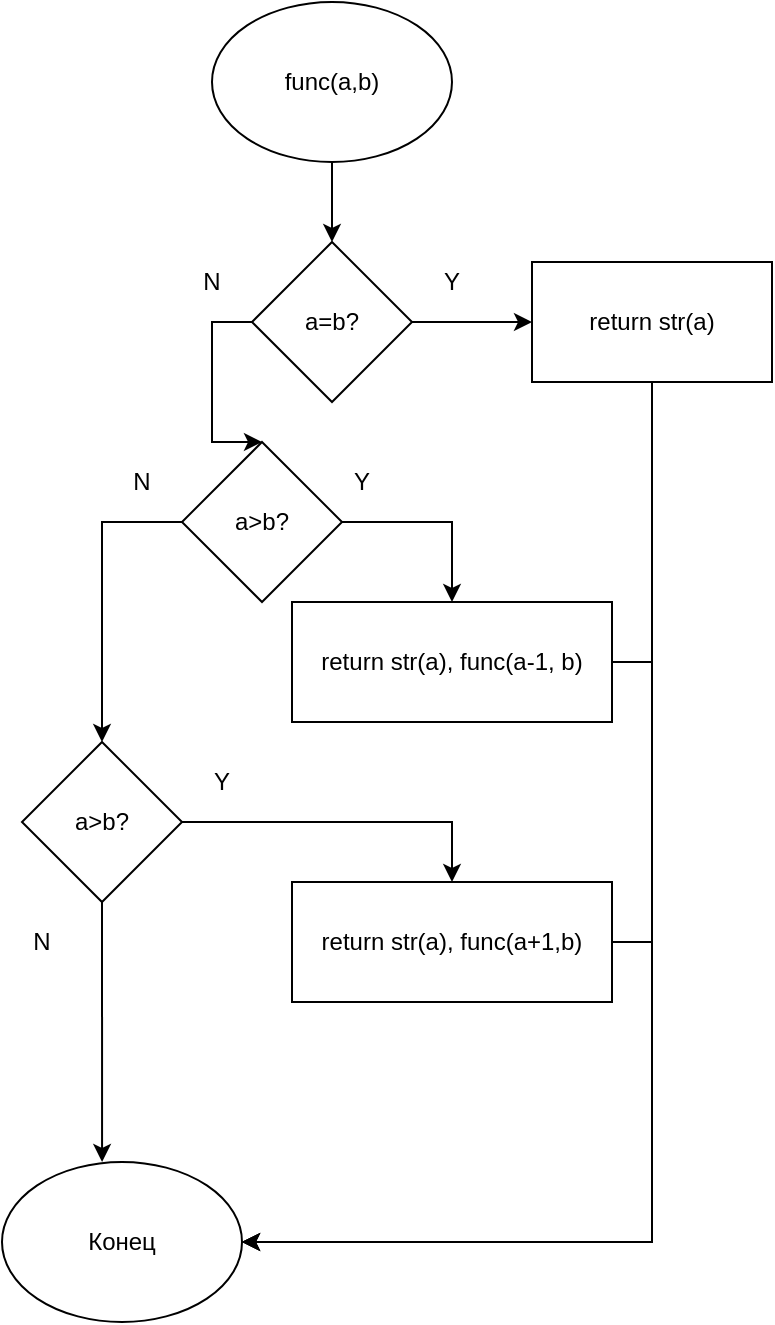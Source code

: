 <mxfile version="14.2.4" type="github" pages="5">
  <diagram id="vovm3dPbeICKOLVHuqLT" name="recur-simple">
    <mxGraphModel dx="1422" dy="769" grid="1" gridSize="10" guides="1" tooltips="1" connect="1" arrows="1" fold="1" page="1" pageScale="1" pageWidth="850" pageHeight="1100" math="0" shadow="0">
      <root>
        <mxCell id="0" />
        <mxCell id="1" parent="0" />
        <mxCell id="T5Jn3e98LL_c_NW05x7F-8" style="edgeStyle=orthogonalEdgeStyle;rounded=0;orthogonalLoop=1;jettySize=auto;html=1;exitX=0.5;exitY=1;exitDx=0;exitDy=0;entryX=0.5;entryY=0;entryDx=0;entryDy=0;" edge="1" parent="1" source="T5Jn3e98LL_c_NW05x7F-1" target="T5Jn3e98LL_c_NW05x7F-2">
          <mxGeometry relative="1" as="geometry" />
        </mxCell>
        <mxCell id="T5Jn3e98LL_c_NW05x7F-1" value="func(a,b)" style="ellipse;whiteSpace=wrap;html=1;" vertex="1" parent="1">
          <mxGeometry x="330" y="20" width="120" height="80" as="geometry" />
        </mxCell>
        <mxCell id="T5Jn3e98LL_c_NW05x7F-7" style="edgeStyle=orthogonalEdgeStyle;rounded=0;orthogonalLoop=1;jettySize=auto;html=1;entryX=0;entryY=0.5;entryDx=0;entryDy=0;" edge="1" parent="1" source="T5Jn3e98LL_c_NW05x7F-2" target="T5Jn3e98LL_c_NW05x7F-3">
          <mxGeometry relative="1" as="geometry" />
        </mxCell>
        <mxCell id="T5Jn3e98LL_c_NW05x7F-9" style="edgeStyle=orthogonalEdgeStyle;rounded=0;orthogonalLoop=1;jettySize=auto;html=1;exitX=0;exitY=0.5;exitDx=0;exitDy=0;entryX=0.5;entryY=0;entryDx=0;entryDy=0;" edge="1" parent="1" source="T5Jn3e98LL_c_NW05x7F-2" target="T5Jn3e98LL_c_NW05x7F-4">
          <mxGeometry relative="1" as="geometry" />
        </mxCell>
        <mxCell id="T5Jn3e98LL_c_NW05x7F-2" value="a=b?" style="rhombus;whiteSpace=wrap;html=1;" vertex="1" parent="1">
          <mxGeometry x="350" y="140" width="80" height="80" as="geometry" />
        </mxCell>
        <mxCell id="T5Jn3e98LL_c_NW05x7F-36" style="edgeStyle=orthogonalEdgeStyle;rounded=0;orthogonalLoop=1;jettySize=auto;html=1;exitX=0.5;exitY=1;exitDx=0;exitDy=0;entryX=1;entryY=0.5;entryDx=0;entryDy=0;" edge="1" parent="1" source="T5Jn3e98LL_c_NW05x7F-3" target="T5Jn3e98LL_c_NW05x7F-16">
          <mxGeometry relative="1" as="geometry" />
        </mxCell>
        <mxCell id="T5Jn3e98LL_c_NW05x7F-3" value="return str(a)" style="rounded=0;whiteSpace=wrap;html=1;" vertex="1" parent="1">
          <mxGeometry x="490" y="150" width="120" height="60" as="geometry" />
        </mxCell>
        <mxCell id="T5Jn3e98LL_c_NW05x7F-10" style="edgeStyle=orthogonalEdgeStyle;rounded=0;orthogonalLoop=1;jettySize=auto;html=1;exitX=1;exitY=0.5;exitDx=0;exitDy=0;entryX=0.5;entryY=0;entryDx=0;entryDy=0;" edge="1" parent="1" source="T5Jn3e98LL_c_NW05x7F-4" target="T5Jn3e98LL_c_NW05x7F-5">
          <mxGeometry relative="1" as="geometry" />
        </mxCell>
        <mxCell id="T5Jn3e98LL_c_NW05x7F-31" style="edgeStyle=orthogonalEdgeStyle;rounded=0;orthogonalLoop=1;jettySize=auto;html=1;exitX=0;exitY=0.5;exitDx=0;exitDy=0;entryX=0.5;entryY=0;entryDx=0;entryDy=0;" edge="1" parent="1" source="T5Jn3e98LL_c_NW05x7F-4" target="T5Jn3e98LL_c_NW05x7F-18">
          <mxGeometry relative="1" as="geometry" />
        </mxCell>
        <mxCell id="T5Jn3e98LL_c_NW05x7F-4" value="a&amp;gt;b?" style="rhombus;whiteSpace=wrap;html=1;" vertex="1" parent="1">
          <mxGeometry x="315" y="240" width="80" height="80" as="geometry" />
        </mxCell>
        <mxCell id="T5Jn3e98LL_c_NW05x7F-35" style="edgeStyle=orthogonalEdgeStyle;rounded=0;orthogonalLoop=1;jettySize=auto;html=1;exitX=1;exitY=0.5;exitDx=0;exitDy=0;entryX=1;entryY=0.5;entryDx=0;entryDy=0;" edge="1" parent="1" source="T5Jn3e98LL_c_NW05x7F-5" target="T5Jn3e98LL_c_NW05x7F-16">
          <mxGeometry relative="1" as="geometry" />
        </mxCell>
        <mxCell id="T5Jn3e98LL_c_NW05x7F-5" value="return str(a), func(a-1, b)" style="rounded=0;whiteSpace=wrap;html=1;" vertex="1" parent="1">
          <mxGeometry x="370" y="320" width="160" height="60" as="geometry" />
        </mxCell>
        <mxCell id="T5Jn3e98LL_c_NW05x7F-12" value="&lt;div&gt;Y&lt;/div&gt;" style="text;html=1;strokeColor=none;fillColor=none;align=center;verticalAlign=middle;whiteSpace=wrap;rounded=0;" vertex="1" parent="1">
          <mxGeometry x="430" y="150" width="40" height="20" as="geometry" />
        </mxCell>
        <mxCell id="T5Jn3e98LL_c_NW05x7F-13" value="N" style="text;html=1;strokeColor=none;fillColor=none;align=center;verticalAlign=middle;whiteSpace=wrap;rounded=0;" vertex="1" parent="1">
          <mxGeometry x="310" y="150" width="40" height="20" as="geometry" />
        </mxCell>
        <mxCell id="T5Jn3e98LL_c_NW05x7F-14" value="N" style="text;html=1;strokeColor=none;fillColor=none;align=center;verticalAlign=middle;whiteSpace=wrap;rounded=0;" vertex="1" parent="1">
          <mxGeometry x="275" y="250" width="40" height="20" as="geometry" />
        </mxCell>
        <mxCell id="T5Jn3e98LL_c_NW05x7F-15" value="&lt;div&gt;Y&lt;/div&gt;" style="text;html=1;strokeColor=none;fillColor=none;align=center;verticalAlign=middle;whiteSpace=wrap;rounded=0;" vertex="1" parent="1">
          <mxGeometry x="385" y="250" width="40" height="20" as="geometry" />
        </mxCell>
        <mxCell id="T5Jn3e98LL_c_NW05x7F-16" value="Конец" style="ellipse;whiteSpace=wrap;html=1;" vertex="1" parent="1">
          <mxGeometry x="225" y="600" width="120" height="80" as="geometry" />
        </mxCell>
        <mxCell id="T5Jn3e98LL_c_NW05x7F-37" style="edgeStyle=orthogonalEdgeStyle;rounded=0;orthogonalLoop=1;jettySize=auto;html=1;exitX=1;exitY=0.5;exitDx=0;exitDy=0;entryX=1;entryY=0.5;entryDx=0;entryDy=0;" edge="1" parent="1" source="T5Jn3e98LL_c_NW05x7F-17" target="T5Jn3e98LL_c_NW05x7F-16">
          <mxGeometry relative="1" as="geometry" />
        </mxCell>
        <mxCell id="T5Jn3e98LL_c_NW05x7F-17" value="&lt;div&gt;return str(a), func(a+1,b)&lt;br&gt;&lt;/div&gt;" style="rounded=0;whiteSpace=wrap;html=1;" vertex="1" parent="1">
          <mxGeometry x="370" y="460" width="160" height="60" as="geometry" />
        </mxCell>
        <mxCell id="T5Jn3e98LL_c_NW05x7F-23" style="edgeStyle=orthogonalEdgeStyle;rounded=0;orthogonalLoop=1;jettySize=auto;html=1;exitX=1;exitY=0.5;exitDx=0;exitDy=0;entryX=0.5;entryY=0;entryDx=0;entryDy=0;" edge="1" parent="1" source="T5Jn3e98LL_c_NW05x7F-18" target="T5Jn3e98LL_c_NW05x7F-17">
          <mxGeometry relative="1" as="geometry" />
        </mxCell>
        <mxCell id="T5Jn3e98LL_c_NW05x7F-33" style="edgeStyle=orthogonalEdgeStyle;rounded=0;orthogonalLoop=1;jettySize=auto;html=1;exitX=0.5;exitY=1;exitDx=0;exitDy=0;entryX=0.417;entryY=0;entryDx=0;entryDy=0;entryPerimeter=0;" edge="1" parent="1" source="T5Jn3e98LL_c_NW05x7F-18" target="T5Jn3e98LL_c_NW05x7F-16">
          <mxGeometry relative="1" as="geometry" />
        </mxCell>
        <mxCell id="T5Jn3e98LL_c_NW05x7F-18" value="a&amp;gt;b?" style="rhombus;whiteSpace=wrap;html=1;" vertex="1" parent="1">
          <mxGeometry x="235" y="390" width="80" height="80" as="geometry" />
        </mxCell>
        <mxCell id="T5Jn3e98LL_c_NW05x7F-19" value="N" style="text;html=1;strokeColor=none;fillColor=none;align=center;verticalAlign=middle;whiteSpace=wrap;rounded=0;" vertex="1" parent="1">
          <mxGeometry x="225" y="480" width="40" height="20" as="geometry" />
        </mxCell>
        <mxCell id="T5Jn3e98LL_c_NW05x7F-22" value="&lt;div&gt;Y&lt;/div&gt;" style="text;html=1;strokeColor=none;fillColor=none;align=center;verticalAlign=middle;whiteSpace=wrap;rounded=0;" vertex="1" parent="1">
          <mxGeometry x="315" y="400" width="40" height="20" as="geometry" />
        </mxCell>
      </root>
    </mxGraphModel>
  </diagram>
  <diagram id="eJJwJr_VPd9ilwLeeAXk" name="Akkerman">
    <mxGraphModel dx="1422" dy="769" grid="1" gridSize="10" guides="1" tooltips="1" connect="1" arrows="1" fold="1" page="1" pageScale="1" pageWidth="850" pageHeight="1100" math="0" shadow="0">
      <root>
        <mxCell id="n42yEHFHeJ9ykwvMEslQ-0" />
        <mxCell id="n42yEHFHeJ9ykwvMEslQ-1" parent="n42yEHFHeJ9ykwvMEslQ-0" />
        <mxCell id="n42yEHFHeJ9ykwvMEslQ-24" style="edgeStyle=orthogonalEdgeStyle;rounded=0;orthogonalLoop=1;jettySize=auto;html=1;exitX=0.5;exitY=1;exitDx=0;exitDy=0;entryX=0.5;entryY=0;entryDx=0;entryDy=0;" edge="1" parent="n42yEHFHeJ9ykwvMEslQ-1" source="n42yEHFHeJ9ykwvMEslQ-2" target="n42yEHFHeJ9ykwvMEslQ-3">
          <mxGeometry relative="1" as="geometry" />
        </mxCell>
        <mxCell id="n42yEHFHeJ9ykwvMEslQ-2" value="akk(m,n)" style="ellipse;whiteSpace=wrap;html=1;" vertex="1" parent="n42yEHFHeJ9ykwvMEslQ-1">
          <mxGeometry x="340" y="10" width="110" height="50" as="geometry" />
        </mxCell>
        <mxCell id="n42yEHFHeJ9ykwvMEslQ-16" style="edgeStyle=orthogonalEdgeStyle;rounded=0;orthogonalLoop=1;jettySize=auto;html=1;exitX=0;exitY=0.5;exitDx=0;exitDy=0;entryX=0.5;entryY=0;entryDx=0;entryDy=0;" edge="1" parent="n42yEHFHeJ9ykwvMEslQ-1" source="n42yEHFHeJ9ykwvMEslQ-3" target="n42yEHFHeJ9ykwvMEslQ-7">
          <mxGeometry relative="1" as="geometry" />
        </mxCell>
        <mxCell id="n42yEHFHeJ9ykwvMEslQ-18" style="edgeStyle=orthogonalEdgeStyle;rounded=0;orthogonalLoop=1;jettySize=auto;html=1;exitX=1;exitY=0.5;exitDx=0;exitDy=0;entryX=0;entryY=0.5;entryDx=0;entryDy=0;" edge="1" parent="n42yEHFHeJ9ykwvMEslQ-1" source="n42yEHFHeJ9ykwvMEslQ-3" target="n42yEHFHeJ9ykwvMEslQ-4">
          <mxGeometry relative="1" as="geometry" />
        </mxCell>
        <mxCell id="n42yEHFHeJ9ykwvMEslQ-3" value="m==0" style="rhombus;whiteSpace=wrap;html=1;" vertex="1" parent="n42yEHFHeJ9ykwvMEslQ-1">
          <mxGeometry x="355" y="80" width="80" height="80" as="geometry" />
        </mxCell>
        <mxCell id="n42yEHFHeJ9ykwvMEslQ-30" style="edgeStyle=orthogonalEdgeStyle;rounded=0;orthogonalLoop=1;jettySize=auto;html=1;exitX=1;exitY=0.5;exitDx=0;exitDy=0;entryX=1;entryY=0.5;entryDx=0;entryDy=0;" edge="1" parent="n42yEHFHeJ9ykwvMEslQ-1" source="n42yEHFHeJ9ykwvMEslQ-4" target="n42yEHFHeJ9ykwvMEslQ-25">
          <mxGeometry relative="1" as="geometry" />
        </mxCell>
        <mxCell id="n42yEHFHeJ9ykwvMEslQ-4" value="return n+1" style="rounded=0;whiteSpace=wrap;html=1;" vertex="1" parent="n42yEHFHeJ9ykwvMEslQ-1">
          <mxGeometry x="490" y="90" width="120" height="60" as="geometry" />
        </mxCell>
        <mxCell id="n42yEHFHeJ9ykwvMEslQ-5" value="&lt;div&gt;Y&lt;/div&gt;" style="text;html=1;strokeColor=none;fillColor=none;align=center;verticalAlign=middle;whiteSpace=wrap;rounded=0;" vertex="1" parent="n42yEHFHeJ9ykwvMEslQ-1">
          <mxGeometry x="435" y="90" width="40" height="20" as="geometry" />
        </mxCell>
        <mxCell id="n42yEHFHeJ9ykwvMEslQ-6" value="N" style="text;html=1;strokeColor=none;fillColor=none;align=center;verticalAlign=middle;whiteSpace=wrap;rounded=0;" vertex="1" parent="n42yEHFHeJ9ykwvMEslQ-1">
          <mxGeometry x="315" y="90" width="40" height="20" as="geometry" />
        </mxCell>
        <mxCell id="n42yEHFHeJ9ykwvMEslQ-20" style="edgeStyle=orthogonalEdgeStyle;rounded=0;orthogonalLoop=1;jettySize=auto;html=1;exitX=1;exitY=0.5;exitDx=0;exitDy=0;entryX=0;entryY=0.5;entryDx=0;entryDy=0;" edge="1" parent="n42yEHFHeJ9ykwvMEslQ-1" source="n42yEHFHeJ9ykwvMEslQ-7" target="n42yEHFHeJ9ykwvMEslQ-19">
          <mxGeometry relative="1" as="geometry" />
        </mxCell>
        <mxCell id="n42yEHFHeJ9ykwvMEslQ-21" style="edgeStyle=orthogonalEdgeStyle;rounded=0;orthogonalLoop=1;jettySize=auto;html=1;exitX=0;exitY=0.5;exitDx=0;exitDy=0;entryX=0.5;entryY=0;entryDx=0;entryDy=0;" edge="1" parent="n42yEHFHeJ9ykwvMEslQ-1" source="n42yEHFHeJ9ykwvMEslQ-7" target="n42yEHFHeJ9ykwvMEslQ-10">
          <mxGeometry relative="1" as="geometry" />
        </mxCell>
        <mxCell id="n42yEHFHeJ9ykwvMEslQ-7" value="&lt;div&gt;m &amp;gt; 0 &lt;br&gt;&lt;/div&gt;&lt;div&gt;and n == 0&lt;/div&gt;" style="rhombus;whiteSpace=wrap;html=1;" vertex="1" parent="n42yEHFHeJ9ykwvMEslQ-1">
          <mxGeometry x="240" y="160" width="80" height="80" as="geometry" />
        </mxCell>
        <mxCell id="n42yEHFHeJ9ykwvMEslQ-8" value="&lt;div&gt;Y&lt;/div&gt;" style="text;html=1;strokeColor=none;fillColor=none;align=center;verticalAlign=middle;whiteSpace=wrap;rounded=0;" vertex="1" parent="n42yEHFHeJ9ykwvMEslQ-1">
          <mxGeometry x="315" y="170" width="40" height="20" as="geometry" />
        </mxCell>
        <mxCell id="n42yEHFHeJ9ykwvMEslQ-9" value="N" style="text;html=1;strokeColor=none;fillColor=none;align=center;verticalAlign=middle;whiteSpace=wrap;rounded=0;" vertex="1" parent="n42yEHFHeJ9ykwvMEslQ-1">
          <mxGeometry x="200" y="170" width="40" height="20" as="geometry" />
        </mxCell>
        <mxCell id="n42yEHFHeJ9ykwvMEslQ-23" style="edgeStyle=orthogonalEdgeStyle;rounded=0;orthogonalLoop=1;jettySize=auto;html=1;exitX=1;exitY=0.5;exitDx=0;exitDy=0;entryX=0;entryY=0.5;entryDx=0;entryDy=0;" edge="1" parent="n42yEHFHeJ9ykwvMEslQ-1" source="n42yEHFHeJ9ykwvMEslQ-10" target="n42yEHFHeJ9ykwvMEslQ-22">
          <mxGeometry relative="1" as="geometry" />
        </mxCell>
        <mxCell id="n42yEHFHeJ9ykwvMEslQ-26" style="edgeStyle=orthogonalEdgeStyle;rounded=0;orthogonalLoop=1;jettySize=auto;html=1;exitX=0.5;exitY=1;exitDx=0;exitDy=0;entryX=0.5;entryY=0;entryDx=0;entryDy=0;" edge="1" parent="n42yEHFHeJ9ykwvMEslQ-1" source="n42yEHFHeJ9ykwvMEslQ-10" target="n42yEHFHeJ9ykwvMEslQ-25">
          <mxGeometry relative="1" as="geometry" />
        </mxCell>
        <mxCell id="n42yEHFHeJ9ykwvMEslQ-10" value="&lt;div&gt;m &amp;gt; 0 and &lt;br&gt;&lt;/div&gt;&lt;div&gt;n &amp;gt; 0&lt;/div&gt;" style="rhombus;whiteSpace=wrap;html=1;" vertex="1" parent="n42yEHFHeJ9ykwvMEslQ-1">
          <mxGeometry x="120" y="240" width="80" height="80" as="geometry" />
        </mxCell>
        <mxCell id="n42yEHFHeJ9ykwvMEslQ-11" value="&lt;div&gt;Y&lt;/div&gt;" style="text;html=1;strokeColor=none;fillColor=none;align=center;verticalAlign=middle;whiteSpace=wrap;rounded=0;" vertex="1" parent="n42yEHFHeJ9ykwvMEslQ-1">
          <mxGeometry x="190" y="250" width="40" height="20" as="geometry" />
        </mxCell>
        <mxCell id="n42yEHFHeJ9ykwvMEslQ-13" value="N" style="text;html=1;strokeColor=none;fillColor=none;align=center;verticalAlign=middle;whiteSpace=wrap;rounded=0;" vertex="1" parent="n42yEHFHeJ9ykwvMEslQ-1">
          <mxGeometry x="80" y="260" width="40" height="20" as="geometry" />
        </mxCell>
        <mxCell id="n42yEHFHeJ9ykwvMEslQ-28" style="edgeStyle=orthogonalEdgeStyle;rounded=0;orthogonalLoop=1;jettySize=auto;html=1;exitX=1;exitY=0.5;exitDx=0;exitDy=0;entryX=1;entryY=0.5;entryDx=0;entryDy=0;" edge="1" parent="n42yEHFHeJ9ykwvMEslQ-1" source="n42yEHFHeJ9ykwvMEslQ-19" target="n42yEHFHeJ9ykwvMEslQ-25">
          <mxGeometry relative="1" as="geometry" />
        </mxCell>
        <mxCell id="n42yEHFHeJ9ykwvMEslQ-19" value="return akk(m-1,1)" style="rounded=0;whiteSpace=wrap;html=1;" vertex="1" parent="n42yEHFHeJ9ykwvMEslQ-1">
          <mxGeometry x="490" y="170" width="120" height="60" as="geometry" />
        </mxCell>
        <mxCell id="n42yEHFHeJ9ykwvMEslQ-31" style="edgeStyle=orthogonalEdgeStyle;rounded=0;orthogonalLoop=1;jettySize=auto;html=1;exitX=1;exitY=0.5;exitDx=0;exitDy=0;entryX=1;entryY=0.5;entryDx=0;entryDy=0;" edge="1" parent="n42yEHFHeJ9ykwvMEslQ-1" source="n42yEHFHeJ9ykwvMEslQ-22" target="n42yEHFHeJ9ykwvMEslQ-25">
          <mxGeometry relative="1" as="geometry" />
        </mxCell>
        <mxCell id="n42yEHFHeJ9ykwvMEslQ-22" value="return akk(m-1, akk(m, n-1))" style="rounded=0;whiteSpace=wrap;html=1;" vertex="1" parent="n42yEHFHeJ9ykwvMEslQ-1">
          <mxGeometry x="400" y="250" width="210" height="60" as="geometry" />
        </mxCell>
        <mxCell id="n42yEHFHeJ9ykwvMEslQ-25" value="конец" style="ellipse;whiteSpace=wrap;html=1;" vertex="1" parent="n42yEHFHeJ9ykwvMEslQ-1">
          <mxGeometry x="355" y="410" width="120" height="80" as="geometry" />
        </mxCell>
      </root>
    </mxGraphModel>
  </diagram>
  <diagram id="zRGxdH9DYKs4lZAKHnTj" name="Euclidus">
    <mxGraphModel dx="1422" dy="769" grid="1" gridSize="10" guides="1" tooltips="1" connect="1" arrows="1" fold="1" page="1" pageScale="1" pageWidth="850" pageHeight="1100" math="0" shadow="0">
      <root>
        <mxCell id="4CMDy48slUQlFAyIDgSK-0" />
        <mxCell id="4CMDy48slUQlFAyIDgSK-1" parent="4CMDy48slUQlFAyIDgSK-0" />
        <mxCell id="4CMDy48slUQlFAyIDgSK-27" style="edgeStyle=orthogonalEdgeStyle;rounded=0;orthogonalLoop=1;jettySize=auto;html=1;exitX=0.5;exitY=1;exitDx=0;exitDy=0;entryX=0.5;entryY=0;entryDx=0;entryDy=0;" edge="1" parent="4CMDy48slUQlFAyIDgSK-1" source="4CMDy48slUQlFAyIDgSK-2" target="4CMDy48slUQlFAyIDgSK-3">
          <mxGeometry relative="1" as="geometry" />
        </mxCell>
        <mxCell id="4CMDy48slUQlFAyIDgSK-2" value="nod(m,n)" style="ellipse;whiteSpace=wrap;html=1;" vertex="1" parent="4CMDy48slUQlFAyIDgSK-1">
          <mxGeometry x="340" y="30" width="120" height="80" as="geometry" />
        </mxCell>
        <mxCell id="4CMDy48slUQlFAyIDgSK-9" style="edgeStyle=orthogonalEdgeStyle;rounded=0;orthogonalLoop=1;jettySize=auto;html=1;exitX=1;exitY=0.5;exitDx=0;exitDy=0;" edge="1" parent="4CMDy48slUQlFAyIDgSK-1" source="4CMDy48slUQlFAyIDgSK-3" target="4CMDy48slUQlFAyIDgSK-10">
          <mxGeometry relative="1" as="geometry">
            <mxPoint x="540" y="190" as="targetPoint" />
          </mxGeometry>
        </mxCell>
        <mxCell id="4CMDy48slUQlFAyIDgSK-14" style="edgeStyle=orthogonalEdgeStyle;rounded=0;orthogonalLoop=1;jettySize=auto;html=1;exitX=0.5;exitY=1;exitDx=0;exitDy=0;entryX=0.425;entryY=0;entryDx=0;entryDy=0;entryPerimeter=0;" edge="1" parent="4CMDy48slUQlFAyIDgSK-1" source="4CMDy48slUQlFAyIDgSK-3" target="4CMDy48slUQlFAyIDgSK-15">
          <mxGeometry relative="1" as="geometry">
            <mxPoint x="401" y="250" as="targetPoint" />
          </mxGeometry>
        </mxCell>
        <mxCell id="4CMDy48slUQlFAyIDgSK-3" value="while m!=n" style="rhombus;whiteSpace=wrap;html=1;" vertex="1" parent="4CMDy48slUQlFAyIDgSK-1">
          <mxGeometry x="360" y="150" width="80" height="80" as="geometry" />
        </mxCell>
        <mxCell id="4CMDy48slUQlFAyIDgSK-12" style="edgeStyle=orthogonalEdgeStyle;rounded=0;orthogonalLoop=1;jettySize=auto;html=1;exitX=0.5;exitY=1;exitDx=0;exitDy=0;" edge="1" parent="4CMDy48slUQlFAyIDgSK-1" source="4CMDy48slUQlFAyIDgSK-10" target="4CMDy48slUQlFAyIDgSK-13">
          <mxGeometry relative="1" as="geometry">
            <mxPoint x="700" y="380" as="targetPoint" />
          </mxGeometry>
        </mxCell>
        <mxCell id="4CMDy48slUQlFAyIDgSK-10" value="return m" style="rounded=0;whiteSpace=wrap;html=1;" vertex="1" parent="4CMDy48slUQlFAyIDgSK-1">
          <mxGeometry x="640" y="290" width="120" height="60" as="geometry" />
        </mxCell>
        <mxCell id="4CMDy48slUQlFAyIDgSK-13" value="конец" style="ellipse;whiteSpace=wrap;html=1;" vertex="1" parent="4CMDy48slUQlFAyIDgSK-1">
          <mxGeometry x="640" y="380" width="120" height="80" as="geometry" />
        </mxCell>
        <mxCell id="4CMDy48slUQlFAyIDgSK-18" value="" style="edgeStyle=orthogonalEdgeStyle;rounded=0;orthogonalLoop=1;jettySize=auto;html=1;" edge="1" parent="4CMDy48slUQlFAyIDgSK-1" source="4CMDy48slUQlFAyIDgSK-15" target="4CMDy48slUQlFAyIDgSK-17">
          <mxGeometry relative="1" as="geometry" />
        </mxCell>
        <mxCell id="4CMDy48slUQlFAyIDgSK-20" value="" style="edgeStyle=orthogonalEdgeStyle;rounded=0;orthogonalLoop=1;jettySize=auto;html=1;" edge="1" parent="4CMDy48slUQlFAyIDgSK-1" source="4CMDy48slUQlFAyIDgSK-15" target="4CMDy48slUQlFAyIDgSK-19">
          <mxGeometry relative="1" as="geometry" />
        </mxCell>
        <mxCell id="4CMDy48slUQlFAyIDgSK-15" value="m &amp;gt; n" style="rhombus;whiteSpace=wrap;html=1;" vertex="1" parent="4CMDy48slUQlFAyIDgSK-1">
          <mxGeometry x="300" y="270" width="80" height="80" as="geometry" />
        </mxCell>
        <mxCell id="4CMDy48slUQlFAyIDgSK-22" style="edgeStyle=orthogonalEdgeStyle;rounded=0;orthogonalLoop=1;jettySize=auto;html=1;exitX=0;exitY=0.5;exitDx=0;exitDy=0;entryX=0;entryY=0.5;entryDx=0;entryDy=0;" edge="1" parent="4CMDy48slUQlFAyIDgSK-1" source="4CMDy48slUQlFAyIDgSK-17" target="4CMDy48slUQlFAyIDgSK-3">
          <mxGeometry relative="1" as="geometry" />
        </mxCell>
        <mxCell id="4CMDy48slUQlFAyIDgSK-17" value="m -= n" style="whiteSpace=wrap;html=1;" vertex="1" parent="4CMDy48slUQlFAyIDgSK-1">
          <mxGeometry x="140" y="380" width="120" height="60" as="geometry" />
        </mxCell>
        <mxCell id="4CMDy48slUQlFAyIDgSK-26" style="edgeStyle=orthogonalEdgeStyle;rounded=0;orthogonalLoop=1;jettySize=auto;html=1;exitX=0.5;exitY=1;exitDx=0;exitDy=0;entryX=0;entryY=0.5;entryDx=0;entryDy=0;" edge="1" parent="4CMDy48slUQlFAyIDgSK-1" source="4CMDy48slUQlFAyIDgSK-19" target="4CMDy48slUQlFAyIDgSK-3">
          <mxGeometry relative="1" as="geometry">
            <Array as="points">
              <mxPoint x="490" y="460" />
              <mxPoint x="120" y="460" />
              <mxPoint x="120" y="190" />
            </Array>
          </mxGeometry>
        </mxCell>
        <mxCell id="4CMDy48slUQlFAyIDgSK-19" value="n -= m" style="whiteSpace=wrap;html=1;" vertex="1" parent="4CMDy48slUQlFAyIDgSK-1">
          <mxGeometry x="430" y="380" width="120" height="60" as="geometry" />
        </mxCell>
        <mxCell id="4CMDy48slUQlFAyIDgSK-30" value="" style="edgeStyle=orthogonalEdgeStyle;rounded=0;orthogonalLoop=1;jettySize=auto;html=1;" edge="1" parent="4CMDy48slUQlFAyIDgSK-1" source="4CMDy48slUQlFAyIDgSK-28" target="4CMDy48slUQlFAyIDgSK-29">
          <mxGeometry relative="1" as="geometry" />
        </mxCell>
        <mxCell id="4CMDy48slUQlFAyIDgSK-28" value="nod2(m,n)" style="ellipse;whiteSpace=wrap;html=1;" vertex="1" parent="4CMDy48slUQlFAyIDgSK-1">
          <mxGeometry x="330" y="480" width="120" height="80" as="geometry" />
        </mxCell>
        <mxCell id="4CMDy48slUQlFAyIDgSK-32" value="" style="edgeStyle=orthogonalEdgeStyle;rounded=0;orthogonalLoop=1;jettySize=auto;html=1;" edge="1" parent="4CMDy48slUQlFAyIDgSK-1" source="4CMDy48slUQlFAyIDgSK-29" target="4CMDy48slUQlFAyIDgSK-31">
          <mxGeometry relative="1" as="geometry" />
        </mxCell>
        <mxCell id="4CMDy48slUQlFAyIDgSK-34" value="" style="edgeStyle=orthogonalEdgeStyle;rounded=0;orthogonalLoop=1;jettySize=auto;html=1;" edge="1" parent="4CMDy48slUQlFAyIDgSK-1" source="4CMDy48slUQlFAyIDgSK-29" target="4CMDy48slUQlFAyIDgSK-33">
          <mxGeometry relative="1" as="geometry" />
        </mxCell>
        <mxCell id="4CMDy48slUQlFAyIDgSK-29" value="n==0?" style="rhombus;whiteSpace=wrap;html=1;" vertex="1" parent="4CMDy48slUQlFAyIDgSK-1">
          <mxGeometry x="350" y="640" width="80" height="80" as="geometry" />
        </mxCell>
        <mxCell id="4CMDy48slUQlFAyIDgSK-38" style="edgeStyle=orthogonalEdgeStyle;rounded=0;orthogonalLoop=1;jettySize=auto;html=1;exitX=1;exitY=0.5;exitDx=0;exitDy=0;entryX=1.008;entryY=0.588;entryDx=0;entryDy=0;entryPerimeter=0;" edge="1" parent="4CMDy48slUQlFAyIDgSK-1" source="4CMDy48slUQlFAyIDgSK-31" target="4CMDy48slUQlFAyIDgSK-35">
          <mxGeometry relative="1" as="geometry" />
        </mxCell>
        <mxCell id="4CMDy48slUQlFAyIDgSK-31" value="return m" style="whiteSpace=wrap;html=1;" vertex="1" parent="4CMDy48slUQlFAyIDgSK-1">
          <mxGeometry x="490" y="650" width="120" height="60" as="geometry" />
        </mxCell>
        <mxCell id="4CMDy48slUQlFAyIDgSK-36" style="edgeStyle=orthogonalEdgeStyle;rounded=0;orthogonalLoop=1;jettySize=auto;html=1;entryX=0;entryY=0.5;entryDx=0;entryDy=0;" edge="1" parent="4CMDy48slUQlFAyIDgSK-1" source="4CMDy48slUQlFAyIDgSK-33" target="4CMDy48slUQlFAyIDgSK-35">
          <mxGeometry relative="1" as="geometry">
            <Array as="points">
              <mxPoint x="140" y="680" />
              <mxPoint x="140" y="830" />
            </Array>
          </mxGeometry>
        </mxCell>
        <mxCell id="4CMDy48slUQlFAyIDgSK-33" value="return nod2(m, m%n)" style="whiteSpace=wrap;html=1;" vertex="1" parent="4CMDy48slUQlFAyIDgSK-1">
          <mxGeometry x="170" y="650" width="120" height="60" as="geometry" />
        </mxCell>
        <mxCell id="4CMDy48slUQlFAyIDgSK-35" value="конец" style="ellipse;whiteSpace=wrap;html=1;" vertex="1" parent="4CMDy48slUQlFAyIDgSK-1">
          <mxGeometry x="330" y="790" width="120" height="80" as="geometry" />
        </mxCell>
        <mxCell id="4CMDy48slUQlFAyIDgSK-42" value="" style="edgeStyle=orthogonalEdgeStyle;rounded=0;orthogonalLoop=1;jettySize=auto;html=1;" edge="1" parent="4CMDy48slUQlFAyIDgSK-1" source="4CMDy48slUQlFAyIDgSK-39" target="4CMDy48slUQlFAyIDgSK-41">
          <mxGeometry relative="1" as="geometry" />
        </mxCell>
        <mxCell id="4CMDy48slUQlFAyIDgSK-39" value="nod3(m,n)" style="ellipse;whiteSpace=wrap;html=1;" vertex="1" parent="4CMDy48slUQlFAyIDgSK-1">
          <mxGeometry x="340" y="890" width="120" height="80" as="geometry" />
        </mxCell>
        <mxCell id="4CMDy48slUQlFAyIDgSK-44" value="" style="edgeStyle=orthogonalEdgeStyle;rounded=0;orthogonalLoop=1;jettySize=auto;html=1;" edge="1" parent="4CMDy48slUQlFAyIDgSK-1" source="4CMDy48slUQlFAyIDgSK-41" target="4CMDy48slUQlFAyIDgSK-43">
          <mxGeometry relative="1" as="geometry" />
        </mxCell>
        <mxCell id="4CMDy48slUQlFAyIDgSK-49" style="edgeStyle=orthogonalEdgeStyle;rounded=0;orthogonalLoop=1;jettySize=auto;html=1;" edge="1" parent="4CMDy48slUQlFAyIDgSK-1" source="4CMDy48slUQlFAyIDgSK-41" target="4CMDy48slUQlFAyIDgSK-45">
          <mxGeometry relative="1" as="geometry" />
        </mxCell>
        <mxCell id="4CMDy48slUQlFAyIDgSK-41" value="while n!=0" style="rhombus;whiteSpace=wrap;html=1;" vertex="1" parent="4CMDy48slUQlFAyIDgSK-1">
          <mxGeometry x="360" y="1050" width="80" height="80" as="geometry" />
        </mxCell>
        <mxCell id="4CMDy48slUQlFAyIDgSK-48" style="edgeStyle=orthogonalEdgeStyle;rounded=0;orthogonalLoop=1;jettySize=auto;html=1;exitX=0;exitY=0.5;exitDx=0;exitDy=0;entryX=0.5;entryY=0;entryDx=0;entryDy=0;" edge="1" parent="4CMDy48slUQlFAyIDgSK-1" source="4CMDy48slUQlFAyIDgSK-43" target="4CMDy48slUQlFAyIDgSK-41">
          <mxGeometry relative="1" as="geometry" />
        </mxCell>
        <mxCell id="4CMDy48slUQlFAyIDgSK-43" value="m,n = n, m%n" style="whiteSpace=wrap;html=1;" vertex="1" parent="4CMDy48slUQlFAyIDgSK-1">
          <mxGeometry x="180" y="1060" width="120" height="60" as="geometry" />
        </mxCell>
        <mxCell id="4CMDy48slUQlFAyIDgSK-51" style="edgeStyle=orthogonalEdgeStyle;rounded=0;orthogonalLoop=1;jettySize=auto;html=1;exitX=0.5;exitY=1;exitDx=0;exitDy=0;" edge="1" parent="4CMDy48slUQlFAyIDgSK-1" source="4CMDy48slUQlFAyIDgSK-45" target="4CMDy48slUQlFAyIDgSK-50">
          <mxGeometry relative="1" as="geometry" />
        </mxCell>
        <mxCell id="4CMDy48slUQlFAyIDgSK-45" value="return m" style="whiteSpace=wrap;html=1;" vertex="1" parent="4CMDy48slUQlFAyIDgSK-1">
          <mxGeometry x="340" y="1180" width="120" height="60" as="geometry" />
        </mxCell>
        <mxCell id="4CMDy48slUQlFAyIDgSK-47" style="edgeStyle=orthogonalEdgeStyle;rounded=0;orthogonalLoop=1;jettySize=auto;html=1;exitX=0.5;exitY=1;exitDx=0;exitDy=0;" edge="1" parent="4CMDy48slUQlFAyIDgSK-1" source="4CMDy48slUQlFAyIDgSK-45" target="4CMDy48slUQlFAyIDgSK-45">
          <mxGeometry relative="1" as="geometry" />
        </mxCell>
        <mxCell id="4CMDy48slUQlFAyIDgSK-50" value="конец" style="ellipse;whiteSpace=wrap;html=1;" vertex="1" parent="4CMDy48slUQlFAyIDgSK-1">
          <mxGeometry x="340" y="1270" width="120" height="80" as="geometry" />
        </mxCell>
      </root>
    </mxGraphModel>
  </diagram>
  <diagram id="MRXL5VZ0RflA9XONvzH2" name="eratosphen">
    <mxGraphModel dx="1422" dy="769" grid="1" gridSize="10" guides="1" tooltips="1" connect="1" arrows="1" fold="1" page="1" pageScale="1" pageWidth="850" pageHeight="1100" math="0" shadow="0">
      <root>
        <mxCell id="5jLpv4MSG7Qjyhfq50zg-0" />
        <mxCell id="5jLpv4MSG7Qjyhfq50zg-1" parent="5jLpv4MSG7Qjyhfq50zg-0" />
        <mxCell id="5jLpv4MSG7Qjyhfq50zg-28" style="edgeStyle=orthogonalEdgeStyle;rounded=0;orthogonalLoop=1;jettySize=auto;html=1;exitX=0.5;exitY=1;exitDx=0;exitDy=0;entryX=0.558;entryY=-0.017;entryDx=0;entryDy=0;entryPerimeter=0;" edge="1" parent="5jLpv4MSG7Qjyhfq50zg-1" source="5jLpv4MSG7Qjyhfq50zg-2" target="5jLpv4MSG7Qjyhfq50zg-3">
          <mxGeometry relative="1" as="geometry" />
        </mxCell>
        <mxCell id="5jLpv4MSG7Qjyhfq50zg-2" value="начало" style="ellipse;whiteSpace=wrap;html=1;" vertex="1" parent="5jLpv4MSG7Qjyhfq50zg-1">
          <mxGeometry x="347.5" width="120" height="50" as="geometry" />
        </mxCell>
        <mxCell id="5jLpv4MSG7Qjyhfq50zg-27" style="edgeStyle=orthogonalEdgeStyle;rounded=0;orthogonalLoop=1;jettySize=auto;html=1;exitX=0.5;exitY=1;exitDx=0;exitDy=0;entryX=0.434;entryY=-0.014;entryDx=0;entryDy=0;entryPerimeter=0;" edge="1" parent="5jLpv4MSG7Qjyhfq50zg-1" source="5jLpv4MSG7Qjyhfq50zg-3" target="5jLpv4MSG7Qjyhfq50zg-4">
          <mxGeometry relative="1" as="geometry" />
        </mxCell>
        <mxCell id="5jLpv4MSG7Qjyhfq50zg-3" value="ввод n : int" style="shape=parallelogram;perimeter=parallelogramPerimeter;whiteSpace=wrap;html=1;fixedSize=1;" vertex="1" parent="5jLpv4MSG7Qjyhfq50zg-1">
          <mxGeometry x="340" y="70" width="120" height="60" as="geometry" />
        </mxCell>
        <mxCell id="5jLpv4MSG7Qjyhfq50zg-26" style="edgeStyle=orthogonalEdgeStyle;rounded=0;orthogonalLoop=1;jettySize=auto;html=1;exitX=0.5;exitY=1;exitDx=0;exitDy=0;entryX=0.424;entryY=-0.062;entryDx=0;entryDy=0;entryPerimeter=0;" edge="1" parent="5jLpv4MSG7Qjyhfq50zg-1" source="5jLpv4MSG7Qjyhfq50zg-4" target="5jLpv4MSG7Qjyhfq50zg-6">
          <mxGeometry relative="1" as="geometry" />
        </mxCell>
        <mxCell id="5jLpv4MSG7Qjyhfq50zg-4" value="numbers = list(range(n+1))" style="rounded=0;whiteSpace=wrap;html=1;" vertex="1" parent="5jLpv4MSG7Qjyhfq50zg-1">
          <mxGeometry x="270" y="160" width="290" height="70" as="geometry" />
        </mxCell>
        <mxCell id="5jLpv4MSG7Qjyhfq50zg-25" style="edgeStyle=orthogonalEdgeStyle;rounded=0;orthogonalLoop=1;jettySize=auto;html=1;exitX=0.5;exitY=1;exitDx=0;exitDy=0;entryX=0.5;entryY=0;entryDx=0;entryDy=0;" edge="1" parent="5jLpv4MSG7Qjyhfq50zg-1" source="5jLpv4MSG7Qjyhfq50zg-6" target="5jLpv4MSG7Qjyhfq50zg-8">
          <mxGeometry relative="1" as="geometry" />
        </mxCell>
        <mxCell id="5jLpv4MSG7Qjyhfq50zg-32" value="" style="edgeStyle=orthogonalEdgeStyle;rounded=0;orthogonalLoop=1;jettySize=auto;html=1;entryX=1;entryY=0.5;entryDx=0;entryDy=0;" edge="1" parent="5jLpv4MSG7Qjyhfq50zg-1" source="5jLpv4MSG7Qjyhfq50zg-6" target="5jLpv4MSG7Qjyhfq50zg-31">
          <mxGeometry relative="1" as="geometry">
            <mxPoint x="770" y="740" as="targetPoint" />
            <Array as="points">
              <mxPoint x="780" y="300" />
              <mxPoint x="780" y="720" />
            </Array>
          </mxGeometry>
        </mxCell>
        <mxCell id="5jLpv4MSG7Qjyhfq50zg-6" value="for i in numbers" style="shape=hexagon;perimeter=hexagonPerimeter2;whiteSpace=wrap;html=1;fixedSize=1;" vertex="1" parent="5jLpv4MSG7Qjyhfq50zg-1">
          <mxGeometry x="320" y="260" width="210" height="80" as="geometry" />
        </mxCell>
        <mxCell id="5jLpv4MSG7Qjyhfq50zg-13" value="" style="edgeStyle=orthogonalEdgeStyle;rounded=0;orthogonalLoop=1;jettySize=auto;html=1;" edge="1" parent="5jLpv4MSG7Qjyhfq50zg-1" source="5jLpv4MSG7Qjyhfq50zg-8" target="5jLpv4MSG7Qjyhfq50zg-12">
          <mxGeometry relative="1" as="geometry" />
        </mxCell>
        <mxCell id="5jLpv4MSG7Qjyhfq50zg-29" style="edgeStyle=orthogonalEdgeStyle;rounded=0;orthogonalLoop=1;jettySize=auto;html=1;exitX=0;exitY=0.5;exitDx=0;exitDy=0;entryX=0;entryY=0.5;entryDx=0;entryDy=0;" edge="1" parent="5jLpv4MSG7Qjyhfq50zg-1" source="5jLpv4MSG7Qjyhfq50zg-8" target="5jLpv4MSG7Qjyhfq50zg-6">
          <mxGeometry relative="1" as="geometry">
            <Array as="points">
              <mxPoint x="280" y="410" />
              <mxPoint x="280" y="300" />
            </Array>
          </mxGeometry>
        </mxCell>
        <mxCell id="5jLpv4MSG7Qjyhfq50zg-8" value="numbers[i]!=0" style="rhombus;whiteSpace=wrap;html=1;" vertex="1" parent="5jLpv4MSG7Qjyhfq50zg-1">
          <mxGeometry x="355" y="370" width="105" height="80" as="geometry" />
        </mxCell>
        <mxCell id="5jLpv4MSG7Qjyhfq50zg-15" value="" style="edgeStyle=orthogonalEdgeStyle;rounded=0;orthogonalLoop=1;jettySize=auto;html=1;" edge="1" parent="5jLpv4MSG7Qjyhfq50zg-1" source="5jLpv4MSG7Qjyhfq50zg-12" target="5jLpv4MSG7Qjyhfq50zg-14">
          <mxGeometry relative="1" as="geometry" />
        </mxCell>
        <mxCell id="5jLpv4MSG7Qjyhfq50zg-12" value="j=i*2" style="whiteSpace=wrap;html=1;" vertex="1" parent="5jLpv4MSG7Qjyhfq50zg-1">
          <mxGeometry x="532.5" y="380" width="120" height="60" as="geometry" />
        </mxCell>
        <mxCell id="5jLpv4MSG7Qjyhfq50zg-18" style="edgeStyle=orthogonalEdgeStyle;rounded=0;orthogonalLoop=1;jettySize=auto;html=1;exitX=0.5;exitY=1;exitDx=0;exitDy=0;entryX=0.5;entryY=0;entryDx=0;entryDy=0;" edge="1" parent="5jLpv4MSG7Qjyhfq50zg-1" source="5jLpv4MSG7Qjyhfq50zg-14" target="5jLpv4MSG7Qjyhfq50zg-16">
          <mxGeometry relative="1" as="geometry" />
        </mxCell>
        <mxCell id="5jLpv4MSG7Qjyhfq50zg-30" style="edgeStyle=orthogonalEdgeStyle;rounded=0;orthogonalLoop=1;jettySize=auto;html=1;exitX=0;exitY=0.5;exitDx=0;exitDy=0;entryX=0;entryY=0.5;entryDx=0;entryDy=0;" edge="1" parent="5jLpv4MSG7Qjyhfq50zg-1" source="5jLpv4MSG7Qjyhfq50zg-14" target="5jLpv4MSG7Qjyhfq50zg-6">
          <mxGeometry relative="1" as="geometry">
            <Array as="points">
              <mxPoint x="280" y="550" />
              <mxPoint x="280" y="300" />
            </Array>
          </mxGeometry>
        </mxCell>
        <mxCell id="5jLpv4MSG7Qjyhfq50zg-14" value="while j&amp;lt;n" style="rhombus;whiteSpace=wrap;html=1;" vertex="1" parent="5jLpv4MSG7Qjyhfq50zg-1">
          <mxGeometry x="552.5" y="510" width="80" height="80" as="geometry" />
        </mxCell>
        <mxCell id="5jLpv4MSG7Qjyhfq50zg-23" style="edgeStyle=orthogonalEdgeStyle;rounded=0;orthogonalLoop=1;jettySize=auto;html=1;exitX=1;exitY=0.5;exitDx=0;exitDy=0;entryX=1;entryY=0.5;entryDx=0;entryDy=0;" edge="1" parent="5jLpv4MSG7Qjyhfq50zg-1" source="5jLpv4MSG7Qjyhfq50zg-16" target="5jLpv4MSG7Qjyhfq50zg-14">
          <mxGeometry relative="1" as="geometry" />
        </mxCell>
        <mxCell id="5jLpv4MSG7Qjyhfq50zg-16" value="numbers[j] = 0" style="rounded=0;whiteSpace=wrap;html=1;" vertex="1" parent="5jLpv4MSG7Qjyhfq50zg-1">
          <mxGeometry x="507.5" y="620" width="170" height="70" as="geometry" />
        </mxCell>
        <mxCell id="5jLpv4MSG7Qjyhfq50zg-34" value="" style="edgeStyle=orthogonalEdgeStyle;rounded=0;orthogonalLoop=1;jettySize=auto;html=1;" edge="1" parent="5jLpv4MSG7Qjyhfq50zg-1" source="5jLpv4MSG7Qjyhfq50zg-31" target="5jLpv4MSG7Qjyhfq50zg-33">
          <mxGeometry relative="1" as="geometry" />
        </mxCell>
        <mxCell id="5jLpv4MSG7Qjyhfq50zg-31" value="result = []" style="whiteSpace=wrap;html=1;" vertex="1" parent="5jLpv4MSG7Qjyhfq50zg-1">
          <mxGeometry x="340" y="690" width="120" height="60" as="geometry" />
        </mxCell>
        <mxCell id="5jLpv4MSG7Qjyhfq50zg-38" style="edgeStyle=orthogonalEdgeStyle;rounded=0;orthogonalLoop=1;jettySize=auto;html=1;exitX=0.5;exitY=1;exitDx=0;exitDy=0;" edge="1" parent="5jLpv4MSG7Qjyhfq50zg-1" source="5jLpv4MSG7Qjyhfq50zg-33" target="5jLpv4MSG7Qjyhfq50zg-35">
          <mxGeometry relative="1" as="geometry" />
        </mxCell>
        <mxCell id="5jLpv4MSG7Qjyhfq50zg-33" value="for i in numbers" style="shape=hexagon;perimeter=hexagonPerimeter2;whiteSpace=wrap;html=1;fixedSize=1;" vertex="1" parent="5jLpv4MSG7Qjyhfq50zg-1">
          <mxGeometry x="340" y="790" width="120" height="80" as="geometry" />
        </mxCell>
        <mxCell id="5jLpv4MSG7Qjyhfq50zg-37" value="" style="edgeStyle=orthogonalEdgeStyle;rounded=0;orthogonalLoop=1;jettySize=auto;html=1;" edge="1" parent="5jLpv4MSG7Qjyhfq50zg-1" source="5jLpv4MSG7Qjyhfq50zg-35" target="5jLpv4MSG7Qjyhfq50zg-36">
          <mxGeometry relative="1" as="geometry" />
        </mxCell>
        <mxCell id="5jLpv4MSG7Qjyhfq50zg-39" style="edgeStyle=orthogonalEdgeStyle;rounded=0;orthogonalLoop=1;jettySize=auto;html=1;exitX=0;exitY=0.5;exitDx=0;exitDy=0;entryX=0;entryY=0.5;entryDx=0;entryDy=0;" edge="1" parent="5jLpv4MSG7Qjyhfq50zg-1" source="5jLpv4MSG7Qjyhfq50zg-35" target="5jLpv4MSG7Qjyhfq50zg-33">
          <mxGeometry relative="1" as="geometry" />
        </mxCell>
        <mxCell id="5jLpv4MSG7Qjyhfq50zg-35" value="numbers[i]!=0" style="rhombus;whiteSpace=wrap;html=1;" vertex="1" parent="5jLpv4MSG7Qjyhfq50zg-1">
          <mxGeometry x="340" y="900" width="120" height="80" as="geometry" />
        </mxCell>
        <mxCell id="5jLpv4MSG7Qjyhfq50zg-42" style="edgeStyle=orthogonalEdgeStyle;rounded=0;orthogonalLoop=1;jettySize=auto;html=1;entryX=0;entryY=0.5;entryDx=0;entryDy=0;" edge="1" parent="5jLpv4MSG7Qjyhfq50zg-1" source="5jLpv4MSG7Qjyhfq50zg-36" target="5jLpv4MSG7Qjyhfq50zg-33">
          <mxGeometry relative="1" as="geometry">
            <Array as="points">
              <mxPoint x="320" y="1060" />
              <mxPoint x="320" y="830" />
            </Array>
          </mxGeometry>
        </mxCell>
        <mxCell id="5jLpv4MSG7Qjyhfq50zg-45" value="" style="edgeStyle=orthogonalEdgeStyle;rounded=0;orthogonalLoop=1;jettySize=auto;html=1;" edge="1" parent="5jLpv4MSG7Qjyhfq50zg-1" source="5jLpv4MSG7Qjyhfq50zg-36" target="5jLpv4MSG7Qjyhfq50zg-40">
          <mxGeometry relative="1" as="geometry" />
        </mxCell>
        <mxCell id="5jLpv4MSG7Qjyhfq50zg-36" value="result.push(i)" style="whiteSpace=wrap;html=1;" vertex="1" parent="5jLpv4MSG7Qjyhfq50zg-1">
          <mxGeometry x="330" y="1030" width="140" height="60" as="geometry" />
        </mxCell>
        <mxCell id="5jLpv4MSG7Qjyhfq50zg-47" value="" style="edgeStyle=orthogonalEdgeStyle;rounded=0;orthogonalLoop=1;jettySize=auto;html=1;" edge="1" parent="5jLpv4MSG7Qjyhfq50zg-1" source="5jLpv4MSG7Qjyhfq50zg-40" target="5jLpv4MSG7Qjyhfq50zg-46">
          <mxGeometry relative="1" as="geometry" />
        </mxCell>
        <mxCell id="5jLpv4MSG7Qjyhfq50zg-40" value="&lt;div&gt;вывод&lt;/div&gt;&lt;div&gt;result&lt;br&gt;&lt;/div&gt;" style="shape=parallelogram;perimeter=parallelogramPerimeter;whiteSpace=wrap;html=1;fixedSize=1;" vertex="1" parent="5jLpv4MSG7Qjyhfq50zg-1">
          <mxGeometry x="340" y="1140" width="120" height="60" as="geometry" />
        </mxCell>
        <mxCell id="5jLpv4MSG7Qjyhfq50zg-43" value="&lt;div&gt;Y&lt;/div&gt;" style="text;html=1;strokeColor=none;fillColor=none;align=center;verticalAlign=middle;whiteSpace=wrap;rounded=0;" vertex="1" parent="5jLpv4MSG7Qjyhfq50zg-1">
          <mxGeometry x="395" y="990" width="40" height="20" as="geometry" />
        </mxCell>
        <mxCell id="5jLpv4MSG7Qjyhfq50zg-44" value="N" style="text;html=1;strokeColor=none;fillColor=none;align=center;verticalAlign=middle;whiteSpace=wrap;rounded=0;" vertex="1" parent="5jLpv4MSG7Qjyhfq50zg-1">
          <mxGeometry x="315" y="900" width="40" height="20" as="geometry" />
        </mxCell>
        <mxCell id="5jLpv4MSG7Qjyhfq50zg-46" value="конец" style="ellipse;whiteSpace=wrap;html=1;" vertex="1" parent="5jLpv4MSG7Qjyhfq50zg-1">
          <mxGeometry x="340" y="1240" width="120" height="40" as="geometry" />
        </mxCell>
        <mxCell id="5jLpv4MSG7Qjyhfq50zg-48" value="N" style="text;html=1;strokeColor=none;fillColor=none;align=center;verticalAlign=middle;whiteSpace=wrap;rounded=0;" vertex="1" parent="5jLpv4MSG7Qjyhfq50zg-1">
          <mxGeometry x="320" y="380" width="40" height="20" as="geometry" />
        </mxCell>
        <mxCell id="5jLpv4MSG7Qjyhfq50zg-49" value="&lt;div&gt;Y&lt;/div&gt;" style="text;html=1;strokeColor=none;fillColor=none;align=center;verticalAlign=middle;whiteSpace=wrap;rounded=0;" vertex="1" parent="5jLpv4MSG7Qjyhfq50zg-1">
          <mxGeometry x="460" y="380" width="40" height="20" as="geometry" />
        </mxCell>
      </root>
    </mxGraphModel>
  </diagram>
  <diagram id="FviDaO79hz103k-WZKZV" name="dec-to-bin">
    <mxGraphModel dx="1422" dy="769" grid="1" gridSize="10" guides="1" tooltips="1" connect="1" arrows="1" fold="1" page="1" pageScale="1" pageWidth="850" pageHeight="1100" math="0" shadow="0">
      <root>
        <mxCell id="WY_HA1PvhBzjJtO-uR58-0" />
        <mxCell id="WY_HA1PvhBzjJtO-uR58-1" parent="WY_HA1PvhBzjJtO-uR58-0" />
        <mxCell id="WY_HA1PvhBzjJtO-uR58-37" style="edgeStyle=orthogonalEdgeStyle;rounded=0;orthogonalLoop=1;jettySize=auto;html=1;exitX=0.5;exitY=1;exitDx=0;exitDy=0;entryX=0.5;entryY=0;entryDx=0;entryDy=0;" edge="1" parent="WY_HA1PvhBzjJtO-uR58-1" source="WY_HA1PvhBzjJtO-uR58-3" target="WY_HA1PvhBzjJtO-uR58-4">
          <mxGeometry relative="1" as="geometry" />
        </mxCell>
        <mxCell id="WY_HA1PvhBzjJtO-uR58-3" value="dectobin(n:int)" style="ellipse;whiteSpace=wrap;html=1;" vertex="1" parent="WY_HA1PvhBzjJtO-uR58-1">
          <mxGeometry x="380" y="20" width="120" height="80" as="geometry" />
        </mxCell>
        <mxCell id="WY_HA1PvhBzjJtO-uR58-38" style="edgeStyle=orthogonalEdgeStyle;rounded=0;orthogonalLoop=1;jettySize=auto;html=1;exitX=0.5;exitY=1;exitDx=0;exitDy=0;entryX=0.5;entryY=0;entryDx=0;entryDy=0;" edge="1" parent="WY_HA1PvhBzjJtO-uR58-1" source="WY_HA1PvhBzjJtO-uR58-4" target="WY_HA1PvhBzjJtO-uR58-5">
          <mxGeometry relative="1" as="geometry" />
        </mxCell>
        <mxCell id="WY_HA1PvhBzjJtO-uR58-4" value="&lt;div&gt;i = 2&lt;/div&gt;&lt;div&gt;set = []&lt;br&gt;&lt;/div&gt;" style="rounded=0;whiteSpace=wrap;html=1;" vertex="1" parent="WY_HA1PvhBzjJtO-uR58-1">
          <mxGeometry x="380" y="120" width="120" height="60" as="geometry" />
        </mxCell>
        <mxCell id="WY_HA1PvhBzjJtO-uR58-7" value="" style="edgeStyle=orthogonalEdgeStyle;rounded=0;orthogonalLoop=1;jettySize=auto;html=1;" edge="1" parent="WY_HA1PvhBzjJtO-uR58-1" source="WY_HA1PvhBzjJtO-uR58-5" target="WY_HA1PvhBzjJtO-uR58-6">
          <mxGeometry relative="1" as="geometry" />
        </mxCell>
        <mxCell id="WY_HA1PvhBzjJtO-uR58-25" style="edgeStyle=orthogonalEdgeStyle;rounded=0;orthogonalLoop=1;jettySize=auto;html=1;exitX=1;exitY=0.5;exitDx=0;exitDy=0;" edge="1" parent="WY_HA1PvhBzjJtO-uR58-1" source="WY_HA1PvhBzjJtO-uR58-5" target="WY_HA1PvhBzjJtO-uR58-15">
          <mxGeometry relative="1" as="geometry" />
        </mxCell>
        <mxCell id="WY_HA1PvhBzjJtO-uR58-5" value="while i &amp;lt;= n" style="rhombus;whiteSpace=wrap;html=1;" vertex="1" parent="WY_HA1PvhBzjJtO-uR58-1">
          <mxGeometry x="400" y="200" width="80" height="80" as="geometry" />
        </mxCell>
        <mxCell id="WY_HA1PvhBzjJtO-uR58-8" style="edgeStyle=orthogonalEdgeStyle;rounded=0;orthogonalLoop=1;jettySize=auto;html=1;entryX=0;entryY=0.5;entryDx=0;entryDy=0;" edge="1" parent="WY_HA1PvhBzjJtO-uR58-1" source="WY_HA1PvhBzjJtO-uR58-6" target="WY_HA1PvhBzjJtO-uR58-5">
          <mxGeometry relative="1" as="geometry">
            <Array as="points">
              <mxPoint x="440" y="430" />
              <mxPoint x="360" y="430" />
              <mxPoint x="360" y="240" />
            </Array>
          </mxGeometry>
        </mxCell>
        <mxCell id="WY_HA1PvhBzjJtO-uR58-6" value="&lt;div&gt;set.append(i)&lt;/div&gt;&lt;div&gt;i*=2&lt;/div&gt;" style="whiteSpace=wrap;html=1;" vertex="1" parent="WY_HA1PvhBzjJtO-uR58-1">
          <mxGeometry x="380" y="330" width="120" height="60" as="geometry" />
        </mxCell>
        <mxCell id="WY_HA1PvhBzjJtO-uR58-24" value="" style="edgeStyle=orthogonalEdgeStyle;rounded=0;orthogonalLoop=1;jettySize=auto;html=1;" edge="1" parent="WY_HA1PvhBzjJtO-uR58-1" source="WY_HA1PvhBzjJtO-uR58-14" target="WY_HA1PvhBzjJtO-uR58-18">
          <mxGeometry relative="1" as="geometry" />
        </mxCell>
        <mxCell id="WY_HA1PvhBzjJtO-uR58-31" style="edgeStyle=orthogonalEdgeStyle;rounded=0;orthogonalLoop=1;jettySize=auto;html=1;exitX=1;exitY=0.5;exitDx=0;exitDy=0;" edge="1" parent="WY_HA1PvhBzjJtO-uR58-1" source="WY_HA1PvhBzjJtO-uR58-14" target="WY_HA1PvhBzjJtO-uR58-30">
          <mxGeometry relative="1" as="geometry">
            <Array as="points">
              <mxPoint x="840" y="450" />
              <mxPoint x="840" y="790" />
            </Array>
          </mxGeometry>
        </mxCell>
        <mxCell id="WY_HA1PvhBzjJtO-uR58-14" value="for j in set step -1" style="shape=hexagon;perimeter=hexagonPerimeter2;whiteSpace=wrap;html=1;fixedSize=1;" vertex="1" parent="WY_HA1PvhBzjJtO-uR58-1">
          <mxGeometry x="550" y="410" width="120" height="80" as="geometry" />
        </mxCell>
        <mxCell id="WY_HA1PvhBzjJtO-uR58-26" style="edgeStyle=orthogonalEdgeStyle;rounded=0;orthogonalLoop=1;jettySize=auto;html=1;exitX=0.5;exitY=1;exitDx=0;exitDy=0;" edge="1" parent="WY_HA1PvhBzjJtO-uR58-1" source="WY_HA1PvhBzjJtO-uR58-15" target="WY_HA1PvhBzjJtO-uR58-14">
          <mxGeometry relative="1" as="geometry" />
        </mxCell>
        <mxCell id="WY_HA1PvhBzjJtO-uR58-15" value="presum = 0" style="rounded=0;whiteSpace=wrap;html=1;" vertex="1" parent="WY_HA1PvhBzjJtO-uR58-1">
          <mxGeometry x="550" y="300" width="120" height="60" as="geometry" />
        </mxCell>
        <mxCell id="WY_HA1PvhBzjJtO-uR58-21" style="edgeStyle=orthogonalEdgeStyle;rounded=0;orthogonalLoop=1;jettySize=auto;html=1;exitX=0;exitY=0.5;exitDx=0;exitDy=0;" edge="1" parent="WY_HA1PvhBzjJtO-uR58-1" source="WY_HA1PvhBzjJtO-uR58-18" target="WY_HA1PvhBzjJtO-uR58-19">
          <mxGeometry relative="1" as="geometry" />
        </mxCell>
        <mxCell id="WY_HA1PvhBzjJtO-uR58-23" style="edgeStyle=orthogonalEdgeStyle;rounded=0;orthogonalLoop=1;jettySize=auto;html=1;exitX=1;exitY=0.5;exitDx=0;exitDy=0;entryX=0.5;entryY=0;entryDx=0;entryDy=0;" edge="1" parent="WY_HA1PvhBzjJtO-uR58-1" source="WY_HA1PvhBzjJtO-uR58-18" target="WY_HA1PvhBzjJtO-uR58-20">
          <mxGeometry relative="1" as="geometry" />
        </mxCell>
        <mxCell id="WY_HA1PvhBzjJtO-uR58-18" value="presum+set[j] &amp;lt; n" style="rhombus;whiteSpace=wrap;html=1;" vertex="1" parent="WY_HA1PvhBzjJtO-uR58-1">
          <mxGeometry x="535" y="520" width="150" height="80" as="geometry" />
        </mxCell>
        <mxCell id="WY_HA1PvhBzjJtO-uR58-27" style="edgeStyle=orthogonalEdgeStyle;rounded=0;orthogonalLoop=1;jettySize=auto;html=1;exitX=0.5;exitY=1;exitDx=0;exitDy=0;entryX=0;entryY=0.5;entryDx=0;entryDy=0;" edge="1" parent="WY_HA1PvhBzjJtO-uR58-1" source="WY_HA1PvhBzjJtO-uR58-19" target="WY_HA1PvhBzjJtO-uR58-14">
          <mxGeometry relative="1" as="geometry">
            <Array as="points">
              <mxPoint x="475" y="720" />
              <mxPoint x="380" y="720" />
              <mxPoint x="380" y="450" />
            </Array>
          </mxGeometry>
        </mxCell>
        <mxCell id="WY_HA1PvhBzjJtO-uR58-19" value="&lt;div&gt;presum += set[j]&lt;/div&gt;&lt;div&gt;set[j] = 1&lt;br&gt;&lt;/div&gt;" style="rounded=0;whiteSpace=wrap;html=1;" vertex="1" parent="WY_HA1PvhBzjJtO-uR58-1">
          <mxGeometry x="415" y="640" width="120" height="60" as="geometry" />
        </mxCell>
        <mxCell id="WY_HA1PvhBzjJtO-uR58-28" style="edgeStyle=orthogonalEdgeStyle;rounded=0;orthogonalLoop=1;jettySize=auto;html=1;exitX=0.5;exitY=1;exitDx=0;exitDy=0;entryX=0;entryY=0.5;entryDx=0;entryDy=0;" edge="1" parent="WY_HA1PvhBzjJtO-uR58-1" source="WY_HA1PvhBzjJtO-uR58-20" target="WY_HA1PvhBzjJtO-uR58-14">
          <mxGeometry relative="1" as="geometry">
            <Array as="points">
              <mxPoint x="770" y="720" />
              <mxPoint x="380" y="720" />
              <mxPoint x="380" y="450" />
            </Array>
          </mxGeometry>
        </mxCell>
        <mxCell id="WY_HA1PvhBzjJtO-uR58-20" value="set[j]=0" style="rounded=0;whiteSpace=wrap;html=1;" vertex="1" parent="WY_HA1PvhBzjJtO-uR58-1">
          <mxGeometry x="710" y="640" width="120" height="60" as="geometry" />
        </mxCell>
        <mxCell id="WY_HA1PvhBzjJtO-uR58-22" value="&lt;div&gt;Y&lt;/div&gt;" style="text;html=1;strokeColor=none;fillColor=none;align=center;verticalAlign=middle;whiteSpace=wrap;rounded=0;" vertex="1" parent="WY_HA1PvhBzjJtO-uR58-1">
          <mxGeometry x="490" y="540" width="40" height="20" as="geometry" />
        </mxCell>
        <mxCell id="WY_HA1PvhBzjJtO-uR58-29" value="&lt;h1&gt;Тест&lt;/h1&gt;&lt;p&gt;n = 78&lt;/p&gt;&lt;p&gt;set = 2, 4, 8, 16, 32, 64&lt;/p&gt;&lt;p&gt;presum = 0 &lt;br&gt;&lt;/p&gt;&lt;p&gt;0+64 &amp;lt; 78, presum = 64&lt;/p&gt;&lt;p&gt;set[-1] = 1&lt;/p&gt;&lt;p&gt;64+32 &amp;gt; 78, presum = 64, &lt;br&gt;&lt;/p&gt;&lt;p&gt;set[-2]=0&lt;/p&gt;&lt;p&gt;64+16 &amp;gt; 78, presum = 64,&lt;/p&gt;&lt;p&gt;set[-3] = 0&lt;/p&gt;&lt;p&gt;64+8 &amp;lt; 78, presum = 72&lt;/p&gt;&lt;p&gt;set[-4] = 1&lt;/p&gt;&lt;p&gt;72+4 &amp;lt; 78, presum = 76&lt;/p&gt;&lt;p&gt;set[-5] = 1&lt;/p&gt;&lt;p&gt;76+2 = 78, presum = 78&lt;/p&gt;&lt;p&gt;set[-6] = 1&lt;/p&gt;&lt;p&gt;111001&lt;br&gt;&lt;/p&gt;" style="text;html=1;strokeColor=none;fillColor=none;spacing=5;spacingTop=-20;whiteSpace=wrap;overflow=hidden;rounded=0;" vertex="1" parent="WY_HA1PvhBzjJtO-uR58-1">
          <mxGeometry x="70" y="290" width="190" height="500" as="geometry" />
        </mxCell>
        <mxCell id="WY_HA1PvhBzjJtO-uR58-33" value="" style="edgeStyle=orthogonalEdgeStyle;rounded=0;orthogonalLoop=1;jettySize=auto;html=1;" edge="1" parent="WY_HA1PvhBzjJtO-uR58-1" source="WY_HA1PvhBzjJtO-uR58-30" target="WY_HA1PvhBzjJtO-uR58-32">
          <mxGeometry relative="1" as="geometry" />
        </mxCell>
        <mxCell id="WY_HA1PvhBzjJtO-uR58-35" style="edgeStyle=orthogonalEdgeStyle;rounded=0;orthogonalLoop=1;jettySize=auto;html=1;exitX=1;exitY=0.5;exitDx=0;exitDy=0;" edge="1" parent="WY_HA1PvhBzjJtO-uR58-1" source="WY_HA1PvhBzjJtO-uR58-30" target="WY_HA1PvhBzjJtO-uR58-36">
          <mxGeometry relative="1" as="geometry">
            <mxPoint x="720" y="1040" as="targetPoint" />
          </mxGeometry>
        </mxCell>
        <mxCell id="WY_HA1PvhBzjJtO-uR58-30" value="for j in set step-1" style="shape=hexagon;perimeter=hexagonPerimeter2;whiteSpace=wrap;html=1;fixedSize=1;" vertex="1" parent="WY_HA1PvhBzjJtO-uR58-1">
          <mxGeometry x="550" y="800" width="120" height="80" as="geometry" />
        </mxCell>
        <mxCell id="WY_HA1PvhBzjJtO-uR58-34" style="edgeStyle=orthogonalEdgeStyle;rounded=0;orthogonalLoop=1;jettySize=auto;html=1;entryX=0;entryY=0.5;entryDx=0;entryDy=0;" edge="1" parent="WY_HA1PvhBzjJtO-uR58-1" source="WY_HA1PvhBzjJtO-uR58-32" target="WY_HA1PvhBzjJtO-uR58-30">
          <mxGeometry relative="1" as="geometry">
            <Array as="points">
              <mxPoint x="530" y="960" />
              <mxPoint x="530" y="840" />
            </Array>
          </mxGeometry>
        </mxCell>
        <mxCell id="WY_HA1PvhBzjJtO-uR58-32" value="result = f&#39;{set[j]}{result}&#39;" style="whiteSpace=wrap;html=1;" vertex="1" parent="WY_HA1PvhBzjJtO-uR58-1">
          <mxGeometry x="550" y="930" width="120" height="60" as="geometry" />
        </mxCell>
        <mxCell id="WY_HA1PvhBzjJtO-uR58-36" value="&lt;div&gt;вывод&lt;/div&gt;&lt;div&gt;result&lt;br&gt;&lt;/div&gt;" style="shape=parallelogram;perimeter=parallelogramPerimeter;whiteSpace=wrap;html=1;fixedSize=1;" vertex="1" parent="WY_HA1PvhBzjJtO-uR58-1">
          <mxGeometry x="660" y="1010" width="120" height="60" as="geometry" />
        </mxCell>
      </root>
    </mxGraphModel>
  </diagram>
</mxfile>
